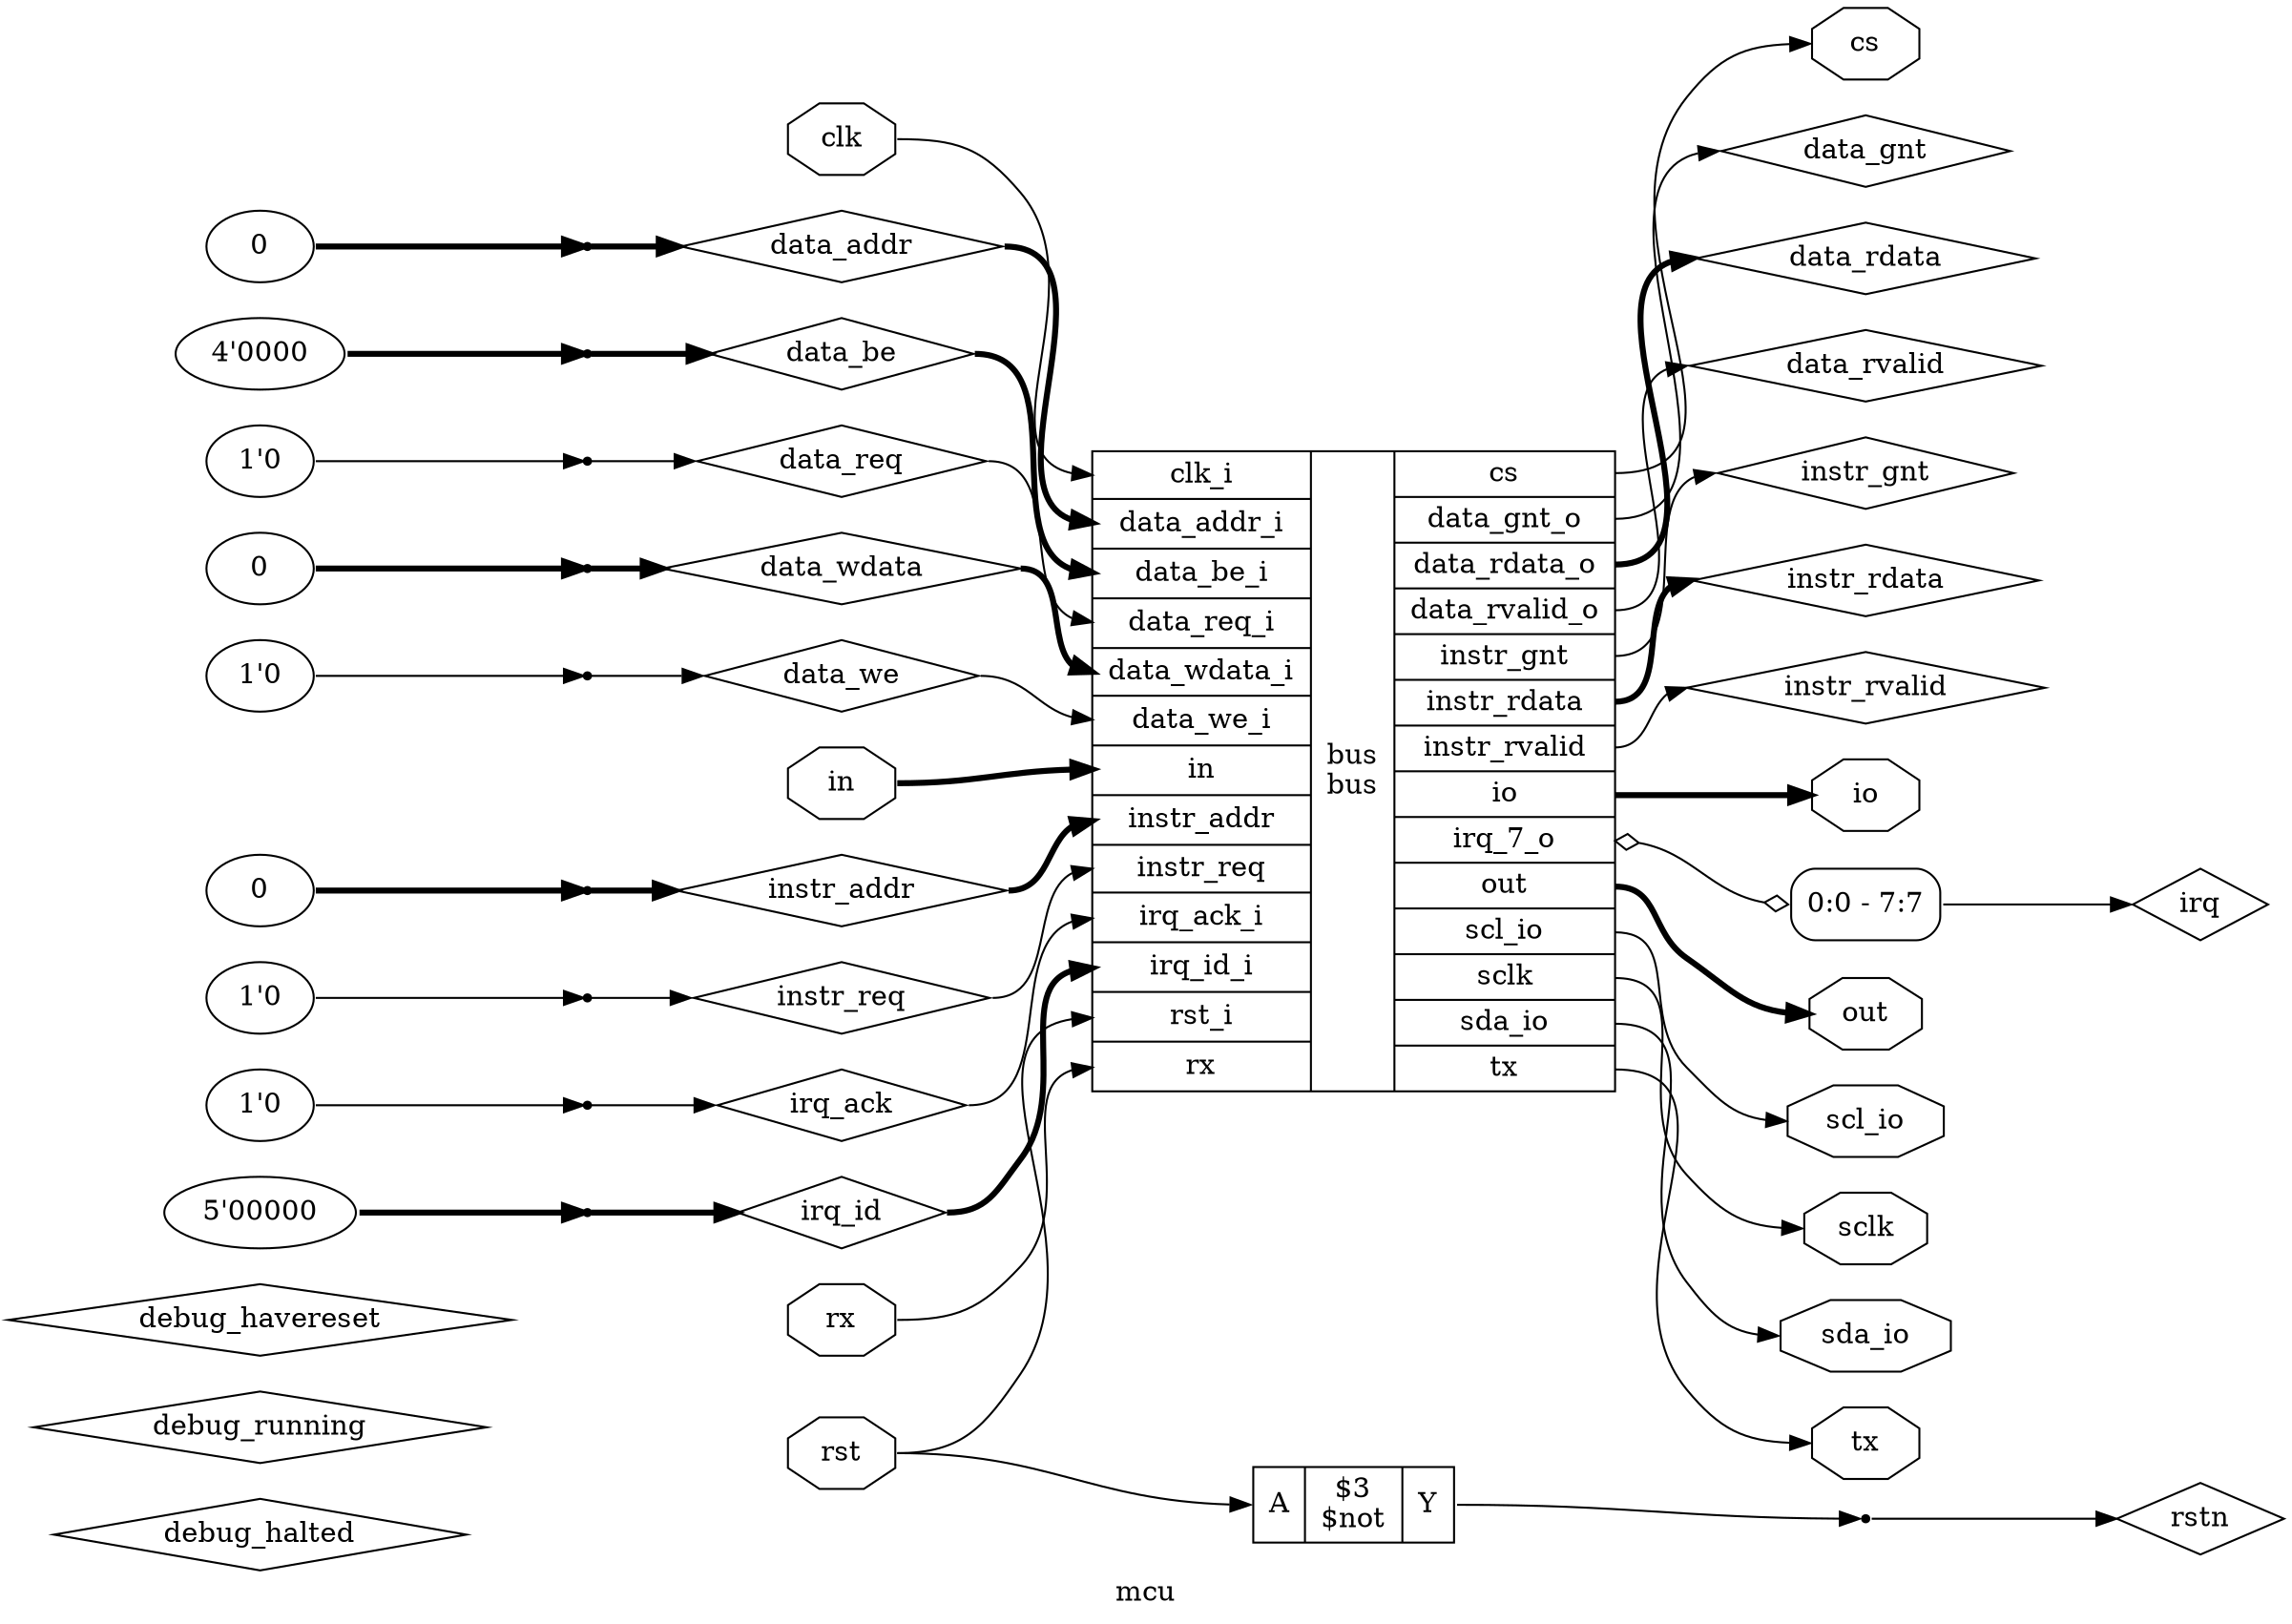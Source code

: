 digraph "mcu" {
label="mcu";
rankdir="LR";
remincross=true;
n2 [ shape=diamond, label="debug_halted", color="black", fontcolor="black" ];
n3 [ shape=diamond, label="debug_running", color="black", fontcolor="black" ];
n4 [ shape=diamond, label="debug_havereset", color="black", fontcolor="black" ];
n5 [ shape=diamond, label="irq_id", color="black", fontcolor="black" ];
n6 [ shape=diamond, label="irq_ack", color="black", fontcolor="black" ];
n7 [ shape=diamond, label="irq", color="black", fontcolor="black" ];
n8 [ shape=diamond, label="data_rdata", color="black", fontcolor="black" ];
n9 [ shape=diamond, label="data_wdata", color="black", fontcolor="black" ];
n10 [ shape=diamond, label="data_addr", color="black", fontcolor="black" ];
n11 [ shape=diamond, label="data_be", color="black", fontcolor="black" ];
n12 [ shape=diamond, label="data_we", color="black", fontcolor="black" ];
n13 [ shape=diamond, label="data_rvalid", color="black", fontcolor="black" ];
n14 [ shape=diamond, label="data_gnt", color="black", fontcolor="black" ];
n15 [ shape=diamond, label="data_req", color="black", fontcolor="black" ];
n16 [ shape=diamond, label="instr_rdata", color="black", fontcolor="black" ];
n17 [ shape=diamond, label="instr_addr", color="black", fontcolor="black" ];
n18 [ shape=diamond, label="instr_rvalid", color="black", fontcolor="black" ];
n19 [ shape=diamond, label="instr_gnt", color="black", fontcolor="black" ];
n20 [ shape=diamond, label="instr_req", color="black", fontcolor="black" ];
n21 [ shape=diamond, label="rstn", color="black", fontcolor="black" ];
n22 [ shape=octagon, label="out", color="black", fontcolor="black" ];
n23 [ shape=octagon, label="in", color="black", fontcolor="black" ];
n24 [ shape=octagon, label="io", color="black", fontcolor="black" ];
n25 [ shape=octagon, label="cs", color="black", fontcolor="black" ];
n26 [ shape=octagon, label="sclk", color="black", fontcolor="black" ];
n27 [ shape=octagon, label="scl_io", color="black", fontcolor="black" ];
n28 [ shape=octagon, label="sda_io", color="black", fontcolor="black" ];
n29 [ shape=octagon, label="tx", color="black", fontcolor="black" ];
n30 [ shape=octagon, label="rx", color="black", fontcolor="black" ];
n31 [ shape=octagon, label="clk", color="black", fontcolor="black" ];
n32 [ shape=octagon, label="rst", color="black", fontcolor="black" ];
c46 [ shape=record, label="{{<p33> clk_i|<p34> data_addr_i|<p35> data_be_i|<p36> data_req_i|<p37> data_wdata_i|<p38> data_we_i|<p23> in|<p17> instr_addr|<p20> instr_req|<p39> irq_ack_i|<p40> irq_id_i|<p41> rst_i|<p30> rx}|bus\nbus|{<p25> cs|<p42> data_gnt_o|<p43> data_rdata_o|<p44> data_rvalid_o|<p19> instr_gnt|<p16> instr_rdata|<p18> instr_rvalid|<p24> io|<p45> irq_7_o|<p22> out|<p27> scl_io|<p26> sclk|<p28> sda_io|<p29> tx}}",  ];
x0 [ shape=record, style=rounded, label="<s0> 0:0 - 7:7 ", color="black", fontcolor="black" ];
c46:p45:e -> x0:w [arrowhead=odiamond, arrowtail=odiamond, dir=both, color="black", fontcolor="black", label=""];
c49 [ shape=record, label="{{<p47> A}|$3\n$not|{<p48> Y}}",  ];
x1 [shape=point, ];
v2 [ label="1'0" ];
x3 [shape=point, ];
v4 [ label="0" ];
x5 [shape=point, ];
v6 [ label="1'0" ];
x7 [shape=point, ];
v8 [ label="1'0" ];
x9 [shape=point, ];
v10 [ label="4'0000" ];
x11 [shape=point, ];
v12 [ label="0" ];
x13 [shape=point, ];
v14 [ label="0" ];
x15 [shape=point, ];
v16 [ label="1'0" ];
x17 [shape=point, ];
v18 [ label="5'00000" ];
x19 [shape=point, ];
c49:p48:e -> x1:w [color="black", fontcolor="black", label=""];
x13:e -> n10:w [color="black", fontcolor="black", style="setlinewidth(3)", label=""];
n10:e -> c46:p34:w [color="black", fontcolor="black", style="setlinewidth(3)", label=""];
x11:e -> n11:w [color="black", fontcolor="black", style="setlinewidth(3)", label=""];
n11:e -> c46:p35:w [color="black", fontcolor="black", style="setlinewidth(3)", label=""];
x9:e -> n12:w [color="black", fontcolor="black", label=""];
n12:e -> c46:p38:w [color="black", fontcolor="black", label=""];
c46:p44:e -> n13:w [color="black", fontcolor="black", label=""];
c46:p42:e -> n14:w [color="black", fontcolor="black", label=""];
x7:e -> n15:w [color="black", fontcolor="black", label=""];
n15:e -> c46:p36:w [color="black", fontcolor="black", label=""];
c46:p16:e -> n16:w [color="black", fontcolor="black", style="setlinewidth(3)", label=""];
x5:e -> n17:w [color="black", fontcolor="black", style="setlinewidth(3)", label=""];
n17:e -> c46:p17:w [color="black", fontcolor="black", style="setlinewidth(3)", label=""];
c46:p18:e -> n18:w [color="black", fontcolor="black", label=""];
c46:p19:e -> n19:w [color="black", fontcolor="black", label=""];
x3:e -> n20:w [color="black", fontcolor="black", label=""];
n20:e -> c46:p20:w [color="black", fontcolor="black", label=""];
x1:e -> n21:w [color="black", fontcolor="black", label=""];
c46:p22:e -> n22:w [color="black", fontcolor="black", style="setlinewidth(3)", label=""];
n23:e -> c46:p23:w [color="black", fontcolor="black", style="setlinewidth(3)", label=""];
c46:p24:e -> n24:w [color="black", fontcolor="black", style="setlinewidth(3)", label=""];
c46:p25:e -> n25:w [color="black", fontcolor="black", label=""];
c46:p26:e -> n26:w [color="black", fontcolor="black", label=""];
c46:p27:e -> n27:w [color="black", fontcolor="black", label=""];
c46:p28:e -> n28:w [color="black", fontcolor="black", label=""];
c46:p29:e -> n29:w [color="black", fontcolor="black", label=""];
n30:e -> c46:p30:w [color="black", fontcolor="black", label=""];
n31:e -> c46:p33:w [color="black", fontcolor="black", label=""];
n32:e -> c46:p41:w [color="black", fontcolor="black", label=""];
n32:e -> c49:p47:w [color="black", fontcolor="black", label=""];
x19:e -> n5:w [color="black", fontcolor="black", style="setlinewidth(3)", label=""];
n5:e -> c46:p40:w [color="black", fontcolor="black", style="setlinewidth(3)", label=""];
x17:e -> n6:w [color="black", fontcolor="black", label=""];
n6:e -> c46:p39:w [color="black", fontcolor="black", label=""];
x0:s0:e -> n7:w [color="black", fontcolor="black", label=""];
c46:p43:e -> n8:w [color="black", fontcolor="black", style="setlinewidth(3)", label=""];
x15:e -> n9:w [color="black", fontcolor="black", style="setlinewidth(3)", label=""];
n9:e -> c46:p37:w [color="black", fontcolor="black", style="setlinewidth(3)", label=""];
v10:e -> x11:w [color="black", fontcolor="black", style="setlinewidth(3)", label=""];
v12:e -> x13:w [color="black", fontcolor="black", style="setlinewidth(3)", label=""];
v14:e -> x15:w [color="black", fontcolor="black", style="setlinewidth(3)", label=""];
v16:e -> x17:w [color="black", fontcolor="black", label=""];
v18:e -> x19:w [color="black", fontcolor="black", style="setlinewidth(3)", label=""];
v2:e -> x3:w [color="black", fontcolor="black", label=""];
v4:e -> x5:w [color="black", fontcolor="black", style="setlinewidth(3)", label=""];
v6:e -> x7:w [color="black", fontcolor="black", label=""];
v8:e -> x9:w [color="black", fontcolor="black", label=""];
}
